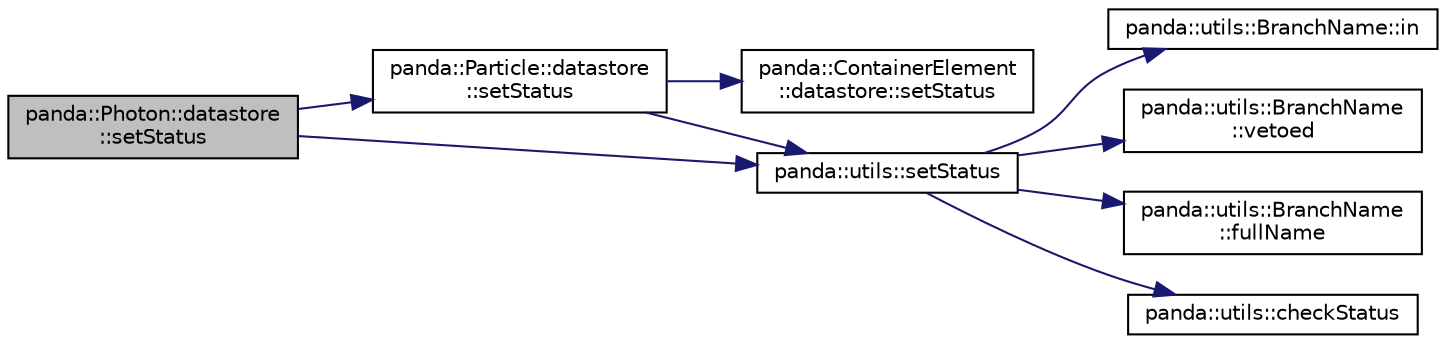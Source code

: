 digraph "panda::Photon::datastore::setStatus"
{
 // INTERACTIVE_SVG=YES
  edge [fontname="Helvetica",fontsize="10",labelfontname="Helvetica",labelfontsize="10"];
  node [fontname="Helvetica",fontsize="10",shape=record];
  rankdir="LR";
  Node1 [label="panda::Photon::datastore\l::setStatus",height=0.2,width=0.4,color="black", fillcolor="grey75", style="filled" fontcolor="black"];
  Node1 -> Node2 [color="midnightblue",fontsize="10",style="solid"];
  Node2 [label="panda::Particle::datastore\l::setStatus",height=0.2,width=0.4,color="black", fillcolor="white", style="filled",URL="$structpanda_1_1Particle_1_1datastore.html#afa508d25966c3e2044e67e4b50f1679e"];
  Node2 -> Node3 [color="midnightblue",fontsize="10",style="solid"];
  Node3 [label="panda::ContainerElement\l::datastore::setStatus",height=0.2,width=0.4,color="black", fillcolor="white", style="filled",URL="$structpanda_1_1ContainerElement_1_1datastore.html#aad03a4d0428dfa3b6ae9ccfb04d49cd8"];
  Node2 -> Node4 [color="midnightblue",fontsize="10",style="solid"];
  Node4 [label="panda::utils::setStatus",height=0.2,width=0.4,color="black", fillcolor="white", style="filled",URL="$namespacepanda_1_1utils.html#a01665f786d6a2acedb8f008f3fc9fc84",tooltip="Set status of a branch. "];
  Node4 -> Node5 [color="midnightblue",fontsize="10",style="solid"];
  Node5 [label="panda::utils::BranchName::in",height=0.2,width=0.4,color="black", fillcolor="white", style="filled",URL="$classpanda_1_1utils_1_1BranchName.html#a6cc8a6df7c5b12a0221fd49773cca6a7",tooltip="Is the name included and not vetoed? "];
  Node4 -> Node6 [color="midnightblue",fontsize="10",style="solid"];
  Node6 [label="panda::utils::BranchName\l::vetoed",height=0.2,width=0.4,color="black", fillcolor="white", style="filled",URL="$classpanda_1_1utils_1_1BranchName.html#ae3332329bf2afae5ed8e7c35e5d77ffa",tooltip="Is the name included and vetoed? "];
  Node4 -> Node7 [color="midnightblue",fontsize="10",style="solid"];
  Node7 [label="panda::utils::BranchName\l::fullName",height=0.2,width=0.4,color="black", fillcolor="white", style="filled",URL="$classpanda_1_1utils_1_1BranchName.html#a13958ff4a9d554d2c057c600b4f70412",tooltip="Prepend the branch name with &lt;objName.&gt;. "];
  Node4 -> Node8 [color="midnightblue",fontsize="10",style="solid"];
  Node8 [label="panda::utils::checkStatus",height=0.2,width=0.4,color="black", fillcolor="white", style="filled",URL="$namespacepanda_1_1utils.html#aafa411773a4b0ee829d99e6e5a0abdcd",tooltip="Check status of a branch. "];
  Node1 -> Node4 [color="midnightblue",fontsize="10",style="solid"];
}
